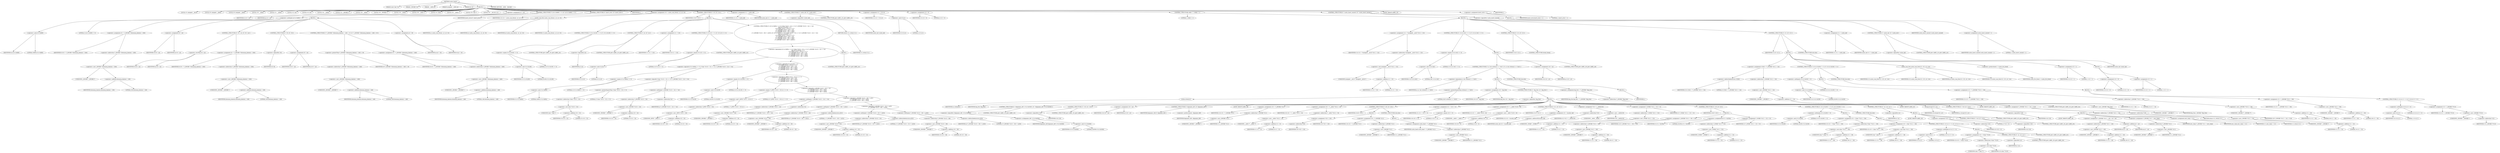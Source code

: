 digraph cache_insert {  
"1000118" [label = "(METHOD,cache_insert)" ]
"1000119" [label = "(PARAM,const char *a1)" ]
"1000120" [label = "(PARAM,_DWORD *a2)" ]
"1000121" [label = "(PARAM,__int64 a3)" ]
"1000122" [label = "(PARAM,unsigned __int64 a4)" ]
"1000123" [label = "(PARAM,int a5)" ]
"1000124" [label = "(BLOCK,,)" ]
"1000125" [label = "(LOCAL,v5: unsigned __int16)" ]
"1000126" [label = "(LOCAL,v8: unsigned __int64)" ]
"1000127" [label = "(LOCAL,v9: unsigned __int64)" ]
"1000128" [label = "(LOCAL,v10: __int64)" ]
"1000129" [label = "(LOCAL,v11: __int64)" ]
"1000130" [label = "(LOCAL,v12: int)" ]
"1000131" [label = "(LOCAL,v13: int)" ]
"1000132" [label = "(LOCAL,v14: __int64)" ]
"1000133" [label = "(LOCAL,v15: _QWORD *)" ]
"1000134" [label = "(LOCAL,v16: __int64)" ]
"1000135" [label = "(LOCAL,v18: _OWORD *)" ]
"1000136" [label = "(LOCAL,v19: __int64)" ]
"1000137" [label = "(LOCAL,v20: __int64 *)" ]
"1000138" [label = "(LOCAL,v21: bool)" ]
"1000139" [label = "(LOCAL,v22: __int64 *)" ]
"1000140" [label = "(LOCAL,v23: char *)" ]
"1000141" [label = "(LOCAL,v25: __int128 [ 4 ])" ]
"1000142" [label = "(<operator>.assignment,v5 = a5)" ]
"1000143" [label = "(IDENTIFIER,v5,v5 = a5)" ]
"1000144" [label = "(IDENTIFIER,a5,v5 = a5)" ]
"1000145" [label = "(CONTROL_STRUCTURE,if ( (a5 & 0x980) != 0 ),if ( (a5 & 0x980) != 0 ))" ]
"1000146" [label = "(<operator>.notEquals,(a5 & 0x980) != 0)" ]
"1000147" [label = "(<operator>.and,a5 & 0x980)" ]
"1000148" [label = "(IDENTIFIER,a5,a5 & 0x980)" ]
"1000149" [label = "(LITERAL,0x980,a5 & 0x980)" ]
"1000150" [label = "(LITERAL,0,(a5 & 0x980) != 0)" ]
"1000151" [label = "(BLOCK,,)" ]
"1000152" [label = "(<operator>.assignment,v8 = *(_QWORD *)(dnsmasq_daemon + 456))" ]
"1000153" [label = "(IDENTIFIER,v8,v8 = *(_QWORD *)(dnsmasq_daemon + 456))" ]
"1000154" [label = "(<operator>.indirection,*(_QWORD *)(dnsmasq_daemon + 456))" ]
"1000155" [label = "(<operator>.cast,(_QWORD *)(dnsmasq_daemon + 456))" ]
"1000156" [label = "(UNKNOWN,_QWORD *,_QWORD *)" ]
"1000157" [label = "(<operator>.addition,dnsmasq_daemon + 456)" ]
"1000158" [label = "(IDENTIFIER,dnsmasq_daemon,dnsmasq_daemon + 456)" ]
"1000159" [label = "(LITERAL,456,dnsmasq_daemon + 456)" ]
"1000160" [label = "(<operator>.assignment,v9 = a4)" ]
"1000161" [label = "(IDENTIFIER,v9,v9 = a4)" ]
"1000162" [label = "(IDENTIFIER,a4,v9 = a4)" ]
"1000163" [label = "(CONTROL_STRUCTURE,if ( v8 < a4 ),if ( v8 < a4 ))" ]
"1000164" [label = "(<operator>.lessThan,v8 < a4)" ]
"1000165" [label = "(IDENTIFIER,v8,v8 < a4)" ]
"1000166" [label = "(IDENTIFIER,a4,v8 < a4)" ]
"1000167" [label = "(<operator>.assignment,v9 = *(_QWORD *)(dnsmasq_daemon + 456))" ]
"1000168" [label = "(IDENTIFIER,v9,v9 = *(_QWORD *)(dnsmasq_daemon + 456))" ]
"1000169" [label = "(<operator>.indirection,*(_QWORD *)(dnsmasq_daemon + 456))" ]
"1000170" [label = "(<operator>.cast,(_QWORD *)(dnsmasq_daemon + 456))" ]
"1000171" [label = "(UNKNOWN,_QWORD *,_QWORD *)" ]
"1000172" [label = "(<operator>.addition,dnsmasq_daemon + 456)" ]
"1000173" [label = "(IDENTIFIER,dnsmasq_daemon,dnsmasq_daemon + 456)" ]
"1000174" [label = "(LITERAL,456,dnsmasq_daemon + 456)" ]
"1000175" [label = "(CONTROL_STRUCTURE,if ( !v8 ),if ( !v8 ))" ]
"1000176" [label = "(<operator>.logicalNot,!v8)" ]
"1000177" [label = "(IDENTIFIER,v8,!v8)" ]
"1000178" [label = "(<operator>.assignment,v9 = a4)" ]
"1000179" [label = "(IDENTIFIER,v9,v9 = a4)" ]
"1000180" [label = "(IDENTIFIER,a4,v9 = a4)" ]
"1000181" [label = "(CONTROL_STRUCTURE,if ( *(_QWORD *)(dnsmasq_daemon + 448) > v9 ),if ( *(_QWORD *)(dnsmasq_daemon + 448) > v9 ))" ]
"1000182" [label = "(<operator>.greaterThan,*(_QWORD *)(dnsmasq_daemon + 448) > v9)" ]
"1000183" [label = "(<operator>.indirection,*(_QWORD *)(dnsmasq_daemon + 448))" ]
"1000184" [label = "(<operator>.cast,(_QWORD *)(dnsmasq_daemon + 448))" ]
"1000185" [label = "(UNKNOWN,_QWORD *,_QWORD *)" ]
"1000186" [label = "(<operator>.addition,dnsmasq_daemon + 448)" ]
"1000187" [label = "(IDENTIFIER,dnsmasq_daemon,dnsmasq_daemon + 448)" ]
"1000188" [label = "(LITERAL,448,dnsmasq_daemon + 448)" ]
"1000189" [label = "(IDENTIFIER,v9,*(_QWORD *)(dnsmasq_daemon + 448) > v9)" ]
"1000190" [label = "(<operator>.assignment,v9 = *(_QWORD *)(dnsmasq_daemon + 448))" ]
"1000191" [label = "(IDENTIFIER,v9,v9 = *(_QWORD *)(dnsmasq_daemon + 448))" ]
"1000192" [label = "(<operator>.indirection,*(_QWORD *)(dnsmasq_daemon + 448))" ]
"1000193" [label = "(<operator>.cast,(_QWORD *)(dnsmasq_daemon + 448))" ]
"1000194" [label = "(UNKNOWN,_QWORD *,_QWORD *)" ]
"1000195" [label = "(<operator>.addition,dnsmasq_daemon + 448)" ]
"1000196" [label = "(IDENTIFIER,dnsmasq_daemon,dnsmasq_daemon + 448)" ]
"1000197" [label = "(LITERAL,448,dnsmasq_daemon + 448)" ]
"1000198" [label = "(<operator>.assignment,a4 = v9)" ]
"1000199" [label = "(IDENTIFIER,a4,a4 = v9)" ]
"1000200" [label = "(IDENTIFIER,v9,a4 = v9)" ]
"1000201" [label = "(CONTROL_STRUCTURE,if ( insert_error ),if ( insert_error ))" ]
"1000202" [label = "(IDENTIFIER,insert_error,if ( insert_error ))" ]
"1000203" [label = "(IDENTIFIER,L,)" ]
"1000204" [label = "(<operator>.assignment,v10 = cache_scan_free(a1, a2, a3, v5))" ]
"1000205" [label = "(IDENTIFIER,v10,v10 = cache_scan_free(a1, a2, a3, v5))" ]
"1000206" [label = "(cache_scan_free,cache_scan_free(a1, a2, a3, v5))" ]
"1000207" [label = "(IDENTIFIER,a1,cache_scan_free(a1, a2, a3, v5))" ]
"1000208" [label = "(IDENTIFIER,a2,cache_scan_free(a1, a2, a3, v5))" ]
"1000209" [label = "(IDENTIFIER,a3,cache_scan_free(a1, a2, a3, v5))" ]
"1000210" [label = "(IDENTIFIER,v5,cache_scan_free(a1, a2, a3, v5))" ]
"1000211" [label = "(CONTROL_STRUCTURE,if ( v10 ),if ( v10 ))" ]
"1000212" [label = "(IDENTIFIER,v10,if ( v10 ))" ]
"1000213" [label = "(BLOCK,,)" ]
"1000214" [label = "(CONTROL_STRUCTURE,if ( (v5 & 0x180) == 0 ),if ( (v5 & 0x180) == 0 ))" ]
"1000215" [label = "(<operator>.equals,(v5 & 0x180) == 0)" ]
"1000216" [label = "(<operator>.and,v5 & 0x180)" ]
"1000217" [label = "(IDENTIFIER,v5,v5 & 0x180)" ]
"1000218" [label = "(LITERAL,0x180,v5 & 0x180)" ]
"1000219" [label = "(LITERAL,0,(v5 & 0x180) == 0)" ]
"1000220" [label = "(CONTROL_STRUCTURE,goto LABEL_43;,goto LABEL_43;)" ]
"1000221" [label = "(CONTROL_STRUCTURE,if ( !a2 ),if ( !a2 ))" ]
"1000222" [label = "(<operator>.logicalNot,!a2)" ]
"1000223" [label = "(IDENTIFIER,a2,!a2)" ]
"1000224" [label = "(CONTROL_STRUCTURE,goto LABEL_43;,goto LABEL_43;)" ]
"1000225" [label = "(<operator>.assignment,v11 = v10)" ]
"1000226" [label = "(IDENTIFIER,v11,v11 = v10)" ]
"1000227" [label = "(IDENTIFIER,v10,v11 = v10)" ]
"1000228" [label = "(CONTROL_STRUCTURE,if ( (v5 & 8) == 0 ),if ( (v5 & 8) == 0 ))" ]
"1000229" [label = "(<operator>.equals,(v5 & 8) == 0)" ]
"1000230" [label = "(<operator>.and,v5 & 8)" ]
"1000231" [label = "(IDENTIFIER,v5,v5 & 8)" ]
"1000232" [label = "(LITERAL,8,v5 & 8)" ]
"1000233" [label = "(LITERAL,0,(v5 & 8) == 0)" ]
"1000234" [label = "(CONTROL_STRUCTURE,goto LABEL_43;,goto LABEL_43;)" ]
"1000235" [label = "(CONTROL_STRUCTURE,if ( ((v5 & 0x80u) == 0 || *(char *)(v10 + 52) >= 0 || *(_DWORD *)(v10 + 24) != *a2)\n      && ((v5 & 0x100) == 0\n       || (*(_BYTE *)(v10 + 53) & 1) == 0\n       || *(_DWORD *)(v10 + 24) != *a2\n       || *(_DWORD *)(v10 + 28) != a2[1]\n       || *(_DWORD *)(v10 + 32) != a2[2]\n       || *(_DWORD *)(v10 + 36) != a2[3]) ),if ( ((v5 & 0x80u) == 0 || *(char *)(v10 + 52) >= 0 || *(_DWORD *)(v10 + 24) != *a2)\n      && ((v5 & 0x100) == 0\n       || (*(_BYTE *)(v10 + 53) & 1) == 0\n       || *(_DWORD *)(v10 + 24) != *a2\n       || *(_DWORD *)(v10 + 28) != a2[1]\n       || *(_DWORD *)(v10 + 32) != a2[2]\n       || *(_DWORD *)(v10 + 36) != a2[3]) ))" ]
"1000236" [label = "(<operator>.logicalAnd,((v5 & 0x80u) == 0 || *(char *)(v10 + 52) >= 0 || *(_DWORD *)(v10 + 24) != *a2)\n      && ((v5 & 0x100) == 0\n       || (*(_BYTE *)(v10 + 53) & 1) == 0\n       || *(_DWORD *)(v10 + 24) != *a2\n       || *(_DWORD *)(v10 + 28) != a2[1]\n       || *(_DWORD *)(v10 + 32) != a2[2]\n       || *(_DWORD *)(v10 + 36) != a2[3]))" ]
"1000237" [label = "(<operator>.logicalOr,(v5 & 0x80u) == 0 || *(char *)(v10 + 52) >= 0 || *(_DWORD *)(v10 + 24) != *a2)" ]
"1000238" [label = "(<operator>.equals,(v5 & 0x80u) == 0)" ]
"1000239" [label = "(<operator>.and,v5 & 0x80u)" ]
"1000240" [label = "(IDENTIFIER,v5,v5 & 0x80u)" ]
"1000241" [label = "(LITERAL,0x80u,v5 & 0x80u)" ]
"1000242" [label = "(LITERAL,0,(v5 & 0x80u) == 0)" ]
"1000243" [label = "(<operator>.logicalOr,*(char *)(v10 + 52) >= 0 || *(_DWORD *)(v10 + 24) != *a2)" ]
"1000244" [label = "(<operator>.greaterEqualsThan,*(char *)(v10 + 52) >= 0)" ]
"1000245" [label = "(<operator>.indirection,*(char *)(v10 + 52))" ]
"1000246" [label = "(<operator>.cast,(char *)(v10 + 52))" ]
"1000247" [label = "(UNKNOWN,char *,char *)" ]
"1000248" [label = "(<operator>.addition,v10 + 52)" ]
"1000249" [label = "(IDENTIFIER,v10,v10 + 52)" ]
"1000250" [label = "(LITERAL,52,v10 + 52)" ]
"1000251" [label = "(LITERAL,0,*(char *)(v10 + 52) >= 0)" ]
"1000252" [label = "(<operator>.notEquals,*(_DWORD *)(v10 + 24) != *a2)" ]
"1000253" [label = "(<operator>.indirection,*(_DWORD *)(v10 + 24))" ]
"1000254" [label = "(<operator>.cast,(_DWORD *)(v10 + 24))" ]
"1000255" [label = "(UNKNOWN,_DWORD *,_DWORD *)" ]
"1000256" [label = "(<operator>.addition,v10 + 24)" ]
"1000257" [label = "(IDENTIFIER,v10,v10 + 24)" ]
"1000258" [label = "(LITERAL,24,v10 + 24)" ]
"1000259" [label = "(<operator>.indirection,*a2)" ]
"1000260" [label = "(IDENTIFIER,a2,*(_DWORD *)(v10 + 24) != *a2)" ]
"1000261" [label = "(<operator>.logicalOr,(v5 & 0x100) == 0\n       || (*(_BYTE *)(v10 + 53) & 1) == 0\n       || *(_DWORD *)(v10 + 24) != *a2\n       || *(_DWORD *)(v10 + 28) != a2[1]\n       || *(_DWORD *)(v10 + 32) != a2[2]\n       || *(_DWORD *)(v10 + 36) != a2[3])" ]
"1000262" [label = "(<operator>.equals,(v5 & 0x100) == 0)" ]
"1000263" [label = "(<operator>.and,v5 & 0x100)" ]
"1000264" [label = "(IDENTIFIER,v5,v5 & 0x100)" ]
"1000265" [label = "(LITERAL,0x100,v5 & 0x100)" ]
"1000266" [label = "(LITERAL,0,(v5 & 0x100) == 0)" ]
"1000267" [label = "(<operator>.logicalOr,(*(_BYTE *)(v10 + 53) & 1) == 0\n       || *(_DWORD *)(v10 + 24) != *a2\n       || *(_DWORD *)(v10 + 28) != a2[1]\n       || *(_DWORD *)(v10 + 32) != a2[2]\n       || *(_DWORD *)(v10 + 36) != a2[3])" ]
"1000268" [label = "(<operator>.equals,(*(_BYTE *)(v10 + 53) & 1) == 0)" ]
"1000269" [label = "(<operator>.and,*(_BYTE *)(v10 + 53) & 1)" ]
"1000270" [label = "(<operator>.indirection,*(_BYTE *)(v10 + 53))" ]
"1000271" [label = "(<operator>.cast,(_BYTE *)(v10 + 53))" ]
"1000272" [label = "(UNKNOWN,_BYTE *,_BYTE *)" ]
"1000273" [label = "(<operator>.addition,v10 + 53)" ]
"1000274" [label = "(IDENTIFIER,v10,v10 + 53)" ]
"1000275" [label = "(LITERAL,53,v10 + 53)" ]
"1000276" [label = "(LITERAL,1,*(_BYTE *)(v10 + 53) & 1)" ]
"1000277" [label = "(LITERAL,0,(*(_BYTE *)(v10 + 53) & 1) == 0)" ]
"1000278" [label = "(<operator>.logicalOr,*(_DWORD *)(v10 + 24) != *a2\n       || *(_DWORD *)(v10 + 28) != a2[1]\n       || *(_DWORD *)(v10 + 32) != a2[2]\n       || *(_DWORD *)(v10 + 36) != a2[3])" ]
"1000279" [label = "(<operator>.notEquals,*(_DWORD *)(v10 + 24) != *a2)" ]
"1000280" [label = "(<operator>.indirection,*(_DWORD *)(v10 + 24))" ]
"1000281" [label = "(<operator>.cast,(_DWORD *)(v10 + 24))" ]
"1000282" [label = "(UNKNOWN,_DWORD *,_DWORD *)" ]
"1000283" [label = "(<operator>.addition,v10 + 24)" ]
"1000284" [label = "(IDENTIFIER,v10,v10 + 24)" ]
"1000285" [label = "(LITERAL,24,v10 + 24)" ]
"1000286" [label = "(<operator>.indirection,*a2)" ]
"1000287" [label = "(IDENTIFIER,a2,*(_DWORD *)(v10 + 24) != *a2)" ]
"1000288" [label = "(<operator>.logicalOr,*(_DWORD *)(v10 + 28) != a2[1]\n       || *(_DWORD *)(v10 + 32) != a2[2]\n       || *(_DWORD *)(v10 + 36) != a2[3])" ]
"1000289" [label = "(<operator>.notEquals,*(_DWORD *)(v10 + 28) != a2[1])" ]
"1000290" [label = "(<operator>.indirection,*(_DWORD *)(v10 + 28))" ]
"1000291" [label = "(<operator>.cast,(_DWORD *)(v10 + 28))" ]
"1000292" [label = "(UNKNOWN,_DWORD *,_DWORD *)" ]
"1000293" [label = "(<operator>.addition,v10 + 28)" ]
"1000294" [label = "(IDENTIFIER,v10,v10 + 28)" ]
"1000295" [label = "(LITERAL,28,v10 + 28)" ]
"1000296" [label = "(<operator>.indirectIndexAccess,a2[1])" ]
"1000297" [label = "(IDENTIFIER,a2,*(_DWORD *)(v10 + 28) != a2[1])" ]
"1000298" [label = "(LITERAL,1,*(_DWORD *)(v10 + 28) != a2[1])" ]
"1000299" [label = "(<operator>.logicalOr,*(_DWORD *)(v10 + 32) != a2[2]\n       || *(_DWORD *)(v10 + 36) != a2[3])" ]
"1000300" [label = "(<operator>.notEquals,*(_DWORD *)(v10 + 32) != a2[2])" ]
"1000301" [label = "(<operator>.indirection,*(_DWORD *)(v10 + 32))" ]
"1000302" [label = "(<operator>.cast,(_DWORD *)(v10 + 32))" ]
"1000303" [label = "(UNKNOWN,_DWORD *,_DWORD *)" ]
"1000304" [label = "(<operator>.addition,v10 + 32)" ]
"1000305" [label = "(IDENTIFIER,v10,v10 + 32)" ]
"1000306" [label = "(LITERAL,32,v10 + 32)" ]
"1000307" [label = "(<operator>.indirectIndexAccess,a2[2])" ]
"1000308" [label = "(IDENTIFIER,a2,*(_DWORD *)(v10 + 32) != a2[2])" ]
"1000309" [label = "(LITERAL,2,*(_DWORD *)(v10 + 32) != a2[2])" ]
"1000310" [label = "(<operator>.notEquals,*(_DWORD *)(v10 + 36) != a2[3])" ]
"1000311" [label = "(<operator>.indirection,*(_DWORD *)(v10 + 36))" ]
"1000312" [label = "(<operator>.cast,(_DWORD *)(v10 + 36))" ]
"1000313" [label = "(UNKNOWN,_DWORD *,_DWORD *)" ]
"1000314" [label = "(<operator>.addition,v10 + 36)" ]
"1000315" [label = "(IDENTIFIER,v10,v10 + 36)" ]
"1000316" [label = "(LITERAL,36,v10 + 36)" ]
"1000317" [label = "(<operator>.indirectIndexAccess,a2[3])" ]
"1000318" [label = "(IDENTIFIER,a2,*(_DWORD *)(v10 + 36) != a2[3])" ]
"1000319" [label = "(LITERAL,3,*(_DWORD *)(v10 + 36) != a2[3])" ]
"1000320" [label = "(BLOCK,,)" ]
"1000321" [label = "(CONTROL_STRUCTURE,goto LABEL_43;,goto LABEL_43;)" ]
"1000322" [label = "(RETURN,return v11;,return v11;)" ]
"1000323" [label = "(IDENTIFIER,v11,return v11;)" ]
"1000324" [label = "(<operator>.assignment,v11 = cache_tail)" ]
"1000325" [label = "(IDENTIFIER,v11,v11 = cache_tail)" ]
"1000326" [label = "(IDENTIFIER,cache_tail,v11 = cache_tail)" ]
"1000327" [label = "(CONTROL_STRUCTURE,if ( !cache_tail ),if ( !cache_tail ))" ]
"1000328" [label = "(<operator>.logicalNot,!cache_tail)" ]
"1000329" [label = "(IDENTIFIER,cache_tail,!cache_tail)" ]
"1000330" [label = "(CONTROL_STRUCTURE,goto LABEL_43;,goto LABEL_43;)" ]
"1000331" [label = "(<operator>.assignment,v12 = v5 & 4)" ]
"1000332" [label = "(IDENTIFIER,v12,v12 = v5 & 4)" ]
"1000333" [label = "(<operator>.and,v5 & 4)" ]
"1000334" [label = "(IDENTIFIER,v5,v5 & 4)" ]
"1000335" [label = "(LITERAL,4,v5 & 4)" ]
"1000336" [label = "(<operator>.assignment,v13 = 0)" ]
"1000337" [label = "(IDENTIFIER,v13,v13 = 0)" ]
"1000338" [label = "(LITERAL,0,v13 = 0)" ]
"1000339" [label = "(CONTROL_STRUCTURE,while ( 1 ),while ( 1 ))" ]
"1000340" [label = "(LITERAL,1,while ( 1 ))" ]
"1000341" [label = "(BLOCK,,)" ]
"1000342" [label = "(<operator>.assignment,v14 = *(unsigned __int16 *)(v11 + 52))" ]
"1000343" [label = "(IDENTIFIER,v14,v14 = *(unsigned __int16 *)(v11 + 52))" ]
"1000344" [label = "(<operator>.indirection,*(unsigned __int16 *)(v11 + 52))" ]
"1000345" [label = "(<operator>.cast,(unsigned __int16 *)(v11 + 52))" ]
"1000346" [label = "(UNKNOWN,unsigned __int16 *,unsigned __int16 *)" ]
"1000347" [label = "(<operator>.addition,v11 + 52)" ]
"1000348" [label = "(IDENTIFIER,v11,v11 + 52)" ]
"1000349" [label = "(LITERAL,52,v11 + 52)" ]
"1000350" [label = "(CONTROL_STRUCTURE,if ( (v14 & 0xC) == 0 ),if ( (v14 & 0xC) == 0 ))" ]
"1000351" [label = "(<operator>.equals,(v14 & 0xC) == 0)" ]
"1000352" [label = "(<operator>.and,v14 & 0xC)" ]
"1000353" [label = "(IDENTIFIER,v14,v14 & 0xC)" ]
"1000354" [label = "(LITERAL,0xC,v14 & 0xC)" ]
"1000355" [label = "(LITERAL,0,(v14 & 0xC) == 0)" ]
"1000356" [label = "(BLOCK,,)" ]
"1000357" [label = "(CONTROL_STRUCTURE,if ( a1 && strlen(a1) >= 0x32 ),if ( a1 && strlen(a1) >= 0x32 ))" ]
"1000358" [label = "(<operator>.logicalAnd,a1 && strlen(a1) >= 0x32)" ]
"1000359" [label = "(IDENTIFIER,a1,a1 && strlen(a1) >= 0x32)" ]
"1000360" [label = "(<operator>.greaterEqualsThan,strlen(a1) >= 0x32)" ]
"1000361" [label = "(strlen,strlen(a1))" ]
"1000362" [label = "(IDENTIFIER,a1,strlen(a1))" ]
"1000363" [label = "(LITERAL,0x32,strlen(a1) >= 0x32)" ]
"1000364" [label = "(BLOCK,,)" ]
"1000365" [label = "(<operator>.assignment,v16 = big_free)" ]
"1000366" [label = "(IDENTIFIER,v16,v16 = big_free)" ]
"1000367" [label = "(IDENTIFIER,big_free,v16 = big_free)" ]
"1000368" [label = "(CONTROL_STRUCTURE,if ( !big_free ),if ( !big_free ))" ]
"1000369" [label = "(<operator>.logicalNot,!big_free)" ]
"1000370" [label = "(IDENTIFIER,big_free,!big_free)" ]
"1000371" [label = "(BLOCK,,)" ]
"1000372" [label = "(CONTROL_STRUCTURE,if ( !(bignames_left | v5 & 0x5000) ),if ( !(bignames_left | v5 & 0x5000) ))" ]
"1000373" [label = "(<operator>.logicalNot,!(bignames_left | v5 & 0x5000))" ]
"1000374" [label = "(<operator>.or,bignames_left | v5 & 0x5000)" ]
"1000375" [label = "(IDENTIFIER,bignames_left,bignames_left | v5 & 0x5000)" ]
"1000376" [label = "(<operator>.and,v5 & 0x5000)" ]
"1000377" [label = "(IDENTIFIER,v5,v5 & 0x5000)" ]
"1000378" [label = "(LITERAL,0x5000,v5 & 0x5000)" ]
"1000379" [label = "(CONTROL_STRUCTURE,goto LABEL_43;,goto LABEL_43;)" ]
"1000380" [label = "(CONTROL_STRUCTURE,if ( !v16 ),if ( !v16 ))" ]
"1000381" [label = "(<operator>.logicalNot,!v16)" ]
"1000382" [label = "(IDENTIFIER,v16,!v16)" ]
"1000383" [label = "(CONTROL_STRUCTURE,goto LABEL_43;,goto LABEL_43;)" ]
"1000384" [label = "(<operator>.assignment,v18 = a2)" ]
"1000385" [label = "(IDENTIFIER,v18,v18 = a2)" ]
"1000386" [label = "(IDENTIFIER,a2,v18 = a2)" ]
"1000387" [label = "(CONTROL_STRUCTURE,if ( bignames_left ),if ( bignames_left ))" ]
"1000388" [label = "(IDENTIFIER,bignames_left,if ( bignames_left ))" ]
"1000389" [label = "(<operator>.preDecrement,--bignames_left)" ]
"1000390" [label = "(IDENTIFIER,bignames_left,--bignames_left)" ]
"1000391" [label = "(JUMP_TARGET,LABEL_48)" ]
"1000392" [label = "(<operator>.assignment,v19 = *(_QWORD *)v11)" ]
"1000393" [label = "(IDENTIFIER,v19,v19 = *(_QWORD *)v11)" ]
"1000394" [label = "(<operator>.indirection,*(_QWORD *)v11)" ]
"1000395" [label = "(<operator>.cast,(_QWORD *)v11)" ]
"1000396" [label = "(UNKNOWN,_QWORD *,_QWORD *)" ]
"1000397" [label = "(IDENTIFIER,v11,(_QWORD *)v11)" ]
"1000398" [label = "(<operator>.assignment,v20 = *(__int64 **)(v11 + 8))" ]
"1000399" [label = "(IDENTIFIER,v20,v20 = *(__int64 **)(v11 + 8))" ]
"1000400" [label = "(<operator>.indirection,*(__int64 **)(v11 + 8))" ]
"1000401" [label = "(<operator>.cast,(__int64 **)(v11 + 8))" ]
"1000402" [label = "(UNKNOWN,__int64 **,__int64 **)" ]
"1000403" [label = "(<operator>.addition,v11 + 8)" ]
"1000404" [label = "(IDENTIFIER,v11,v11 + 8)" ]
"1000405" [label = "(LITERAL,8,v11 + 8)" ]
"1000406" [label = "(CONTROL_STRUCTURE,if ( v20 ),if ( v20 ))" ]
"1000407" [label = "(IDENTIFIER,v20,if ( v20 ))" ]
"1000408" [label = "(BLOCK,,)" ]
"1000409" [label = "(<operator>.assignment,*v20 = v19)" ]
"1000410" [label = "(<operator>.indirection,*v20)" ]
"1000411" [label = "(IDENTIFIER,v20,*v20 = v19)" ]
"1000412" [label = "(IDENTIFIER,v19,*v20 = v19)" ]
"1000413" [label = "(<operator>.assignment,v19 = *(_QWORD *)v11)" ]
"1000414" [label = "(IDENTIFIER,v19,v19 = *(_QWORD *)v11)" ]
"1000415" [label = "(<operator>.indirection,*(_QWORD *)v11)" ]
"1000416" [label = "(<operator>.cast,(_QWORD *)v11)" ]
"1000417" [label = "(UNKNOWN,_QWORD *,_QWORD *)" ]
"1000418" [label = "(IDENTIFIER,v11,(_QWORD *)v11)" ]
"1000419" [label = "(CONTROL_STRUCTURE,else,else)" ]
"1000420" [label = "(BLOCK,,)" ]
"1000421" [label = "(<operator>.assignment,cache_head = *(_QWORD *)v11)" ]
"1000422" [label = "(IDENTIFIER,cache_head,cache_head = *(_QWORD *)v11)" ]
"1000423" [label = "(<operator>.indirection,*(_QWORD *)v11)" ]
"1000424" [label = "(<operator>.cast,(_QWORD *)v11)" ]
"1000425" [label = "(UNKNOWN,_QWORD *,_QWORD *)" ]
"1000426" [label = "(IDENTIFIER,v11,(_QWORD *)v11)" ]
"1000427" [label = "(<operator>.assignment,v21 = v19 == 0)" ]
"1000428" [label = "(IDENTIFIER,v21,v21 = v19 == 0)" ]
"1000429" [label = "(<operator>.equals,v19 == 0)" ]
"1000430" [label = "(IDENTIFIER,v19,v19 == 0)" ]
"1000431" [label = "(LITERAL,0,v19 == 0)" ]
"1000432" [label = "(<operator>.assignment,v22 = (__int64 *)(v19 + 8))" ]
"1000433" [label = "(IDENTIFIER,v22,v22 = (__int64 *)(v19 + 8))" ]
"1000434" [label = "(<operator>.cast,(__int64 *)(v19 + 8))" ]
"1000435" [label = "(UNKNOWN,__int64 *,__int64 *)" ]
"1000436" [label = "(<operator>.addition,v19 + 8)" ]
"1000437" [label = "(IDENTIFIER,v19,v19 + 8)" ]
"1000438" [label = "(LITERAL,8,v19 + 8)" ]
"1000439" [label = "(CONTROL_STRUCTURE,if ( v21 ),if ( v21 ))" ]
"1000440" [label = "(IDENTIFIER,v21,if ( v21 ))" ]
"1000441" [label = "(<operator>.assignment,v22 = &cache_tail)" ]
"1000442" [label = "(IDENTIFIER,v22,v22 = &cache_tail)" ]
"1000443" [label = "(<operator>.addressOf,&cache_tail)" ]
"1000444" [label = "(IDENTIFIER,cache_tail,v22 = &cache_tail)" ]
"1000445" [label = "(<operator>.assignment,*v22 = (__int64)v20)" ]
"1000446" [label = "(<operator>.indirection,*v22)" ]
"1000447" [label = "(IDENTIFIER,v22,*v22 = (__int64)v20)" ]
"1000448" [label = "(<operator>.cast,(__int64)v20)" ]
"1000449" [label = "(UNKNOWN,__int64,__int64)" ]
"1000450" [label = "(IDENTIFIER,v20,(__int64)v20)" ]
"1000451" [label = "(<operator>.assignment,*(_WORD *)(v11 + 52) = v5)" ]
"1000452" [label = "(<operator>.indirection,*(_WORD *)(v11 + 52))" ]
"1000453" [label = "(<operator>.cast,(_WORD *)(v11 + 52))" ]
"1000454" [label = "(UNKNOWN,_WORD *,_WORD *)" ]
"1000455" [label = "(<operator>.addition,v11 + 52)" ]
"1000456" [label = "(IDENTIFIER,v11,v11 + 52)" ]
"1000457" [label = "(LITERAL,52,v11 + 52)" ]
"1000458" [label = "(IDENTIFIER,v5,*(_WORD *)(v11 + 52) = v5)" ]
"1000459" [label = "(CONTROL_STRUCTURE,if ( v16 ),if ( v16 ))" ]
"1000460" [label = "(IDENTIFIER,v16,if ( v16 ))" ]
"1000461" [label = "(BLOCK,,)" ]
"1000462" [label = "(<operator>.assignment,*(_QWORD *)(v11 + 56) = v16)" ]
"1000463" [label = "(<operator>.indirection,*(_QWORD *)(v11 + 56))" ]
"1000464" [label = "(<operator>.cast,(_QWORD *)(v11 + 56))" ]
"1000465" [label = "(UNKNOWN,_QWORD *,_QWORD *)" ]
"1000466" [label = "(<operator>.addition,v11 + 56)" ]
"1000467" [label = "(IDENTIFIER,v11,v11 + 56)" ]
"1000468" [label = "(LITERAL,56,v11 + 56)" ]
"1000469" [label = "(IDENTIFIER,v16,*(_QWORD *)(v11 + 56) = v16)" ]
"1000470" [label = "(<operators>.assignmentOr,v5 |= 0x200u)" ]
"1000471" [label = "(IDENTIFIER,v5,v5 |= 0x200u)" ]
"1000472" [label = "(LITERAL,0x200u,v5 |= 0x200u)" ]
"1000473" [label = "(<operator>.assignment,*(_WORD *)(v11 + 52) = v5)" ]
"1000474" [label = "(<operator>.indirection,*(_WORD *)(v11 + 52))" ]
"1000475" [label = "(<operator>.cast,(_WORD *)(v11 + 52))" ]
"1000476" [label = "(UNKNOWN,_WORD *,_WORD *)" ]
"1000477" [label = "(<operator>.addition,v11 + 52)" ]
"1000478" [label = "(IDENTIFIER,v11,v11 + 52)" ]
"1000479" [label = "(LITERAL,52,v11 + 52)" ]
"1000480" [label = "(IDENTIFIER,v5,*(_WORD *)(v11 + 52) = v5)" ]
"1000481" [label = "(CONTROL_STRUCTURE,if ( (v5 & 0x200) != 0 ),if ( (v5 & 0x200) != 0 ))" ]
"1000482" [label = "(<operator>.notEquals,(v5 & 0x200) != 0)" ]
"1000483" [label = "(<operator>.and,v5 & 0x200)" ]
"1000484" [label = "(IDENTIFIER,v5,v5 & 0x200)" ]
"1000485" [label = "(LITERAL,0x200,v5 & 0x200)" ]
"1000486" [label = "(LITERAL,0,(v5 & 0x200) != 0)" ]
"1000487" [label = "(BLOCK,,)" ]
"1000488" [label = "(<operator>.assignment,v23 = *(char **)(v11 + 56))" ]
"1000489" [label = "(IDENTIFIER,v23,v23 = *(char **)(v11 + 56))" ]
"1000490" [label = "(<operator>.indirection,*(char **)(v11 + 56))" ]
"1000491" [label = "(<operator>.cast,(char **)(v11 + 56))" ]
"1000492" [label = "(UNKNOWN,char **,char **)" ]
"1000493" [label = "(<operator>.addition,v11 + 56)" ]
"1000494" [label = "(IDENTIFIER,v11,v11 + 56)" ]
"1000495" [label = "(LITERAL,56,v11 + 56)" ]
"1000496" [label = "(CONTROL_STRUCTURE,else,else)" ]
"1000497" [label = "(BLOCK,,)" ]
"1000498" [label = "(<operator>.assignment,v23 = (char *)(v11 + 56))" ]
"1000499" [label = "(IDENTIFIER,v23,v23 = (char *)(v11 + 56))" ]
"1000500" [label = "(<operator>.cast,(char *)(v11 + 56))" ]
"1000501" [label = "(UNKNOWN,char *,char *)" ]
"1000502" [label = "(<operator>.addition,v11 + 56)" ]
"1000503" [label = "(IDENTIFIER,v11,v11 + 56)" ]
"1000504" [label = "(LITERAL,56,v11 + 56)" ]
"1000505" [label = "(CONTROL_STRUCTURE,if ( (v5 & 2) != 0 ),if ( (v5 & 2) != 0 ))" ]
"1000506" [label = "(<operator>.notEquals,(v5 & 2) != 0)" ]
"1000507" [label = "(<operator>.and,v5 & 2)" ]
"1000508" [label = "(IDENTIFIER,v5,v5 & 2)" ]
"1000509" [label = "(LITERAL,2,v5 & 2)" ]
"1000510" [label = "(LITERAL,0,(v5 & 2) != 0)" ]
"1000511" [label = "(BLOCK,,)" ]
"1000512" [label = "(<operator>.assignment,v23 = *(char **)v23)" ]
"1000513" [label = "(IDENTIFIER,v23,v23 = *(char **)v23)" ]
"1000514" [label = "(<operator>.indirection,*(char **)v23)" ]
"1000515" [label = "(<operator>.cast,(char **)v23)" ]
"1000516" [label = "(UNKNOWN,char **,char **)" ]
"1000517" [label = "(IDENTIFIER,v23,(char **)v23)" ]
"1000518" [label = "(CONTROL_STRUCTURE,if ( !a1 ),if ( !a1 ))" ]
"1000519" [label = "(<operator>.logicalNot,!a1)" ]
"1000520" [label = "(IDENTIFIER,a1,!a1)" ]
"1000521" [label = "(CONTROL_STRUCTURE,goto LABEL_58;,goto LABEL_58;)" ]
"1000522" [label = "(CONTROL_STRUCTURE,goto LABEL_62;,goto LABEL_62;)" ]
"1000523" [label = "(CONTROL_STRUCTURE,if ( !a1 ),if ( !a1 ))" ]
"1000524" [label = "(<operator>.logicalNot,!a1)" ]
"1000525" [label = "(IDENTIFIER,a1,!a1)" ]
"1000526" [label = "(BLOCK,,)" ]
"1000527" [label = "(JUMP_TARGET,LABEL_58)" ]
"1000528" [label = "(<operator>.assignment,*v23 = 0)" ]
"1000529" [label = "(<operator>.indirection,*v23)" ]
"1000530" [label = "(IDENTIFIER,v23,*v23 = 0)" ]
"1000531" [label = "(LITERAL,0,*v23 = 0)" ]
"1000532" [label = "(CONTROL_STRUCTURE,if ( !v18 ),if ( !v18 ))" ]
"1000533" [label = "(<operator>.logicalNot,!v18)" ]
"1000534" [label = "(IDENTIFIER,v18,!v18)" ]
"1000535" [label = "(CONTROL_STRUCTURE,goto LABEL_64;,goto LABEL_64;)" ]
"1000536" [label = "(CONTROL_STRUCTURE,goto LABEL_63;,goto LABEL_63;)" ]
"1000537" [label = "(JUMP_TARGET,LABEL_62)" ]
"1000538" [label = "(strcpy,strcpy(v23, a1))" ]
"1000539" [label = "(IDENTIFIER,v23,strcpy(v23, a1))" ]
"1000540" [label = "(IDENTIFIER,a1,strcpy(v23, a1))" ]
"1000541" [label = "(CONTROL_STRUCTURE,if ( !v18 ),if ( !v18 ))" ]
"1000542" [label = "(<operator>.logicalNot,!v18)" ]
"1000543" [label = "(IDENTIFIER,v18,!v18)" ]
"1000544" [label = "(BLOCK,,)" ]
"1000545" [label = "(JUMP_TARGET,LABEL_64)" ]
"1000546" [label = "(<operator>.assignment,*(_QWORD *)(v11 + 40) = a3 + a4)" ]
"1000547" [label = "(<operator>.indirection,*(_QWORD *)(v11 + 40))" ]
"1000548" [label = "(<operator>.cast,(_QWORD *)(v11 + 40))" ]
"1000549" [label = "(UNKNOWN,_QWORD *,_QWORD *)" ]
"1000550" [label = "(<operator>.addition,v11 + 40)" ]
"1000551" [label = "(IDENTIFIER,v11,v11 + 40)" ]
"1000552" [label = "(LITERAL,40,v11 + 40)" ]
"1000553" [label = "(<operator>.addition,a3 + a4)" ]
"1000554" [label = "(IDENTIFIER,a3,a3 + a4)" ]
"1000555" [label = "(IDENTIFIER,a4,a3 + a4)" ]
"1000556" [label = "(<operator>.assignment,*(_QWORD *)v11 = new_chain)" ]
"1000557" [label = "(<operator>.indirection,*(_QWORD *)v11)" ]
"1000558" [label = "(<operator>.cast,(_QWORD *)v11)" ]
"1000559" [label = "(UNKNOWN,_QWORD *,_QWORD *)" ]
"1000560" [label = "(IDENTIFIER,v11,(_QWORD *)v11)" ]
"1000561" [label = "(IDENTIFIER,new_chain,*(_QWORD *)v11 = new_chain)" ]
"1000562" [label = "(<operator>.assignment,new_chain = v11)" ]
"1000563" [label = "(IDENTIFIER,new_chain,new_chain = v11)" ]
"1000564" [label = "(IDENTIFIER,v11,new_chain = v11)" ]
"1000565" [label = "(RETURN,return v11;,return v11;)" ]
"1000566" [label = "(IDENTIFIER,v11,return v11;)" ]
"1000567" [label = "(JUMP_TARGET,LABEL_63)" ]
"1000568" [label = "(<operator>.assignment,*(_OWORD *)(v11 + 24) = *v18)" ]
"1000569" [label = "(<operator>.indirection,*(_OWORD *)(v11 + 24))" ]
"1000570" [label = "(<operator>.cast,(_OWORD *)(v11 + 24))" ]
"1000571" [label = "(UNKNOWN,_OWORD *,_OWORD *)" ]
"1000572" [label = "(<operator>.addition,v11 + 24)" ]
"1000573" [label = "(IDENTIFIER,v11,v11 + 24)" ]
"1000574" [label = "(LITERAL,24,v11 + 24)" ]
"1000575" [label = "(<operator>.indirection,*v18)" ]
"1000576" [label = "(IDENTIFIER,v18,*(_OWORD *)(v11 + 24) = *v18)" ]
"1000577" [label = "(CONTROL_STRUCTURE,goto LABEL_64;,goto LABEL_64;)" ]
"1000578" [label = "(<operator>.assignment,big_free = *(_QWORD *)big_free)" ]
"1000579" [label = "(IDENTIFIER,big_free,big_free = *(_QWORD *)big_free)" ]
"1000580" [label = "(<operator>.indirection,*(_QWORD *)big_free)" ]
"1000581" [label = "(<operator>.cast,(_QWORD *)big_free)" ]
"1000582" [label = "(UNKNOWN,_QWORD *,_QWORD *)" ]
"1000583" [label = "(IDENTIFIER,big_free,(_QWORD *)big_free)" ]
"1000584" [label = "(CONTROL_STRUCTURE,else,else)" ]
"1000585" [label = "(BLOCK,,)" ]
"1000586" [label = "(IDENTIFIER,L,)" ]
"1000587" [label = "(<operator>.assignment,v18 = a2)" ]
"1000588" [label = "(IDENTIFIER,v18,v18 = a2)" ]
"1000589" [label = "(IDENTIFIER,a2,v18 = a2)" ]
"1000590" [label = "(CONTROL_STRUCTURE,goto LABEL_48;,goto LABEL_48;)" ]
"1000591" [label = "(CONTROL_STRUCTURE,if ( v13 ),if ( v13 ))" ]
"1000592" [label = "(IDENTIFIER,v13,if ( v13 ))" ]
"1000593" [label = "(CONTROL_STRUCTURE,break;,break;)" ]
"1000594" [label = "(CONTROL_STRUCTURE,if ( v12 ),if ( v12 ))" ]
"1000595" [label = "(IDENTIFIER,v12,if ( v12 ))" ]
"1000596" [label = "(BLOCK,,)" ]
"1000597" [label = "(<operator>.assignment,v25[0] = *(_OWORD *)(v11 + 24))" ]
"1000598" [label = "(<operator>.indirectIndexAccess,v25[0])" ]
"1000599" [label = "(IDENTIFIER,v25,v25[0] = *(_OWORD *)(v11 + 24))" ]
"1000600" [label = "(LITERAL,0,v25[0] = *(_OWORD *)(v11 + 24))" ]
"1000601" [label = "(<operator>.indirection,*(_OWORD *)(v11 + 24))" ]
"1000602" [label = "(<operator>.cast,(_OWORD *)(v11 + 24))" ]
"1000603" [label = "(UNKNOWN,_OWORD *,_OWORD *)" ]
"1000604" [label = "(<operator>.addition,v11 + 24)" ]
"1000605" [label = "(IDENTIFIER,v11,v11 + 24)" ]
"1000606" [label = "(LITERAL,24,v11 + 24)" ]
"1000607" [label = "(CONTROL_STRUCTURE,if ( (v14 & 0x200) != 0 ),if ( (v14 & 0x200) != 0 ))" ]
"1000608" [label = "(<operator>.notEquals,(v14 & 0x200) != 0)" ]
"1000609" [label = "(<operator>.and,v14 & 0x200)" ]
"1000610" [label = "(IDENTIFIER,v14,v14 & 0x200)" ]
"1000611" [label = "(LITERAL,0x200,v14 & 0x200)" ]
"1000612" [label = "(LITERAL,0,(v14 & 0x200) != 0)" ]
"1000613" [label = "(BLOCK,,)" ]
"1000614" [label = "(<operator>.assignment,v15 = *(_QWORD **)(v11 + 56))" ]
"1000615" [label = "(IDENTIFIER,v15,v15 = *(_QWORD **)(v11 + 56))" ]
"1000616" [label = "(<operator>.indirection,*(_QWORD **)(v11 + 56))" ]
"1000617" [label = "(<operator>.cast,(_QWORD **)(v11 + 56))" ]
"1000618" [label = "(UNKNOWN,_QWORD **,_QWORD **)" ]
"1000619" [label = "(<operator>.addition,v11 + 56)" ]
"1000620" [label = "(IDENTIFIER,v11,v11 + 56)" ]
"1000621" [label = "(LITERAL,56,v11 + 56)" ]
"1000622" [label = "(CONTROL_STRUCTURE,else,else)" ]
"1000623" [label = "(BLOCK,,)" ]
"1000624" [label = "(<operator>.assignment,v15 = (_QWORD *)(v11 + 56))" ]
"1000625" [label = "(IDENTIFIER,v15,v15 = (_QWORD *)(v11 + 56))" ]
"1000626" [label = "(<operator>.cast,(_QWORD *)(v11 + 56))" ]
"1000627" [label = "(UNKNOWN,_QWORD *,_QWORD *)" ]
"1000628" [label = "(<operator>.addition,v11 + 56)" ]
"1000629" [label = "(IDENTIFIER,v11,v11 + 56)" ]
"1000630" [label = "(LITERAL,56,v11 + 56)" ]
"1000631" [label = "(CONTROL_STRUCTURE,if ( (v14 & 2) != 0 ),if ( (v14 & 2) != 0 ))" ]
"1000632" [label = "(<operator>.notEquals,(v14 & 2) != 0)" ]
"1000633" [label = "(<operator>.and,v14 & 2)" ]
"1000634" [label = "(IDENTIFIER,v14,v14 & 2)" ]
"1000635" [label = "(LITERAL,2,v14 & 2)" ]
"1000636" [label = "(LITERAL,0,(v14 & 2) != 0)" ]
"1000637" [label = "(<operator>.assignment,v15 = (_QWORD *)*v15)" ]
"1000638" [label = "(IDENTIFIER,v15,v15 = (_QWORD *)*v15)" ]
"1000639" [label = "(<operator>.cast,(_QWORD *)*v15)" ]
"1000640" [label = "(UNKNOWN,_QWORD *,_QWORD *)" ]
"1000641" [label = "(<operator>.indirection,*v15)" ]
"1000642" [label = "(IDENTIFIER,v15,(_QWORD *)*v15)" ]
"1000643" [label = "(cache_scan_free,cache_scan_free(v15, v25, a3, v14))" ]
"1000644" [label = "(IDENTIFIER,v15,cache_scan_free(v15, v25, a3, v14))" ]
"1000645" [label = "(IDENTIFIER,v25,cache_scan_free(v15, v25, a3, v14))" ]
"1000646" [label = "(IDENTIFIER,a3,cache_scan_free(v15, v25, a3, v14))" ]
"1000647" [label = "(IDENTIFIER,v14,cache_scan_free(v15, v25, a3, v14))" ]
"1000648" [label = "(<operator>.preIncrement,++cache_live_freed)" ]
"1000649" [label = "(IDENTIFIER,cache_live_freed,++cache_live_freed)" ]
"1000650" [label = "(<operator>.assignment,v13 = 1)" ]
"1000651" [label = "(IDENTIFIER,v13,v13 = 1)" ]
"1000652" [label = "(LITERAL,1,v13 = 1)" ]
"1000653" [label = "(CONTROL_STRUCTURE,else,else)" ]
"1000654" [label = "(BLOCK,,)" ]
"1000655" [label = "(<operator>.assignment,v13 = 0)" ]
"1000656" [label = "(IDENTIFIER,v13,v13 = 0)" ]
"1000657" [label = "(LITERAL,0,v13 = 0)" ]
"1000658" [label = "(<operator>.assignment,v12 = 1)" ]
"1000659" [label = "(IDENTIFIER,v12,v12 = 1)" ]
"1000660" [label = "(LITERAL,1,v12 = 1)" ]
"1000661" [label = "(<operator>.assignment,v11 = cache_tail)" ]
"1000662" [label = "(IDENTIFIER,v11,v11 = cache_tail)" ]
"1000663" [label = "(IDENTIFIER,cache_tail,v11 = cache_tail)" ]
"1000664" [label = "(CONTROL_STRUCTURE,if ( !cache_tail ),if ( !cache_tail ))" ]
"1000665" [label = "(<operator>.logicalNot,!cache_tail)" ]
"1000666" [label = "(IDENTIFIER,cache_tail,!cache_tail)" ]
"1000667" [label = "(CONTROL_STRUCTURE,goto LABEL_43;,goto LABEL_43;)" ]
"1000668" [label = "(CONTROL_STRUCTURE,if ( !cache_insert_warned ),if ( !cache_insert_warned ))" ]
"1000669" [label = "(<operator>.logicalNot,!cache_insert_warned)" ]
"1000670" [label = "(IDENTIFIER,cache_insert_warned,!cache_insert_warned)" ]
"1000671" [label = "(BLOCK,,)" ]
"1000672" [label = "(<operator>.assignment,cache_insert_warned = 1)" ]
"1000673" [label = "(IDENTIFIER,cache_insert_warned,cache_insert_warned = 1)" ]
"1000674" [label = "(LITERAL,1,cache_insert_warned = 1)" ]
"1000675" [label = "(JUMP_TARGET,LABEL_43)" ]
"1000676" [label = "(<operator>.assignment,insert_error = 1)" ]
"1000677" [label = "(IDENTIFIER,insert_error,insert_error = 1)" ]
"1000678" [label = "(LITERAL,1,insert_error = 1)" ]
"1000679" [label = "(IDENTIFIER,L,)" ]
"1000680" [label = "(METHOD_RETURN,__int64 __fastcall)" ]
  "1000118" -> "1000119" 
  "1000118" -> "1000120" 
  "1000118" -> "1000121" 
  "1000118" -> "1000122" 
  "1000118" -> "1000123" 
  "1000118" -> "1000124" 
  "1000118" -> "1000680" 
  "1000124" -> "1000125" 
  "1000124" -> "1000126" 
  "1000124" -> "1000127" 
  "1000124" -> "1000128" 
  "1000124" -> "1000129" 
  "1000124" -> "1000130" 
  "1000124" -> "1000131" 
  "1000124" -> "1000132" 
  "1000124" -> "1000133" 
  "1000124" -> "1000134" 
  "1000124" -> "1000135" 
  "1000124" -> "1000136" 
  "1000124" -> "1000137" 
  "1000124" -> "1000138" 
  "1000124" -> "1000139" 
  "1000124" -> "1000140" 
  "1000124" -> "1000141" 
  "1000124" -> "1000142" 
  "1000124" -> "1000145" 
  "1000124" -> "1000201" 
  "1000124" -> "1000203" 
  "1000124" -> "1000204" 
  "1000124" -> "1000211" 
  "1000124" -> "1000324" 
  "1000124" -> "1000327" 
  "1000124" -> "1000331" 
  "1000124" -> "1000336" 
  "1000124" -> "1000339" 
  "1000124" -> "1000668" 
  "1000124" -> "1000675" 
  "1000124" -> "1000676" 
  "1000124" -> "1000679" 
  "1000142" -> "1000143" 
  "1000142" -> "1000144" 
  "1000145" -> "1000146" 
  "1000145" -> "1000151" 
  "1000146" -> "1000147" 
  "1000146" -> "1000150" 
  "1000147" -> "1000148" 
  "1000147" -> "1000149" 
  "1000151" -> "1000152" 
  "1000151" -> "1000160" 
  "1000151" -> "1000163" 
  "1000151" -> "1000175" 
  "1000151" -> "1000181" 
  "1000151" -> "1000198" 
  "1000152" -> "1000153" 
  "1000152" -> "1000154" 
  "1000154" -> "1000155" 
  "1000155" -> "1000156" 
  "1000155" -> "1000157" 
  "1000157" -> "1000158" 
  "1000157" -> "1000159" 
  "1000160" -> "1000161" 
  "1000160" -> "1000162" 
  "1000163" -> "1000164" 
  "1000163" -> "1000167" 
  "1000164" -> "1000165" 
  "1000164" -> "1000166" 
  "1000167" -> "1000168" 
  "1000167" -> "1000169" 
  "1000169" -> "1000170" 
  "1000170" -> "1000171" 
  "1000170" -> "1000172" 
  "1000172" -> "1000173" 
  "1000172" -> "1000174" 
  "1000175" -> "1000176" 
  "1000175" -> "1000178" 
  "1000176" -> "1000177" 
  "1000178" -> "1000179" 
  "1000178" -> "1000180" 
  "1000181" -> "1000182" 
  "1000181" -> "1000190" 
  "1000182" -> "1000183" 
  "1000182" -> "1000189" 
  "1000183" -> "1000184" 
  "1000184" -> "1000185" 
  "1000184" -> "1000186" 
  "1000186" -> "1000187" 
  "1000186" -> "1000188" 
  "1000190" -> "1000191" 
  "1000190" -> "1000192" 
  "1000192" -> "1000193" 
  "1000193" -> "1000194" 
  "1000193" -> "1000195" 
  "1000195" -> "1000196" 
  "1000195" -> "1000197" 
  "1000198" -> "1000199" 
  "1000198" -> "1000200" 
  "1000201" -> "1000202" 
  "1000204" -> "1000205" 
  "1000204" -> "1000206" 
  "1000206" -> "1000207" 
  "1000206" -> "1000208" 
  "1000206" -> "1000209" 
  "1000206" -> "1000210" 
  "1000211" -> "1000212" 
  "1000211" -> "1000213" 
  "1000213" -> "1000214" 
  "1000213" -> "1000221" 
  "1000213" -> "1000225" 
  "1000213" -> "1000228" 
  "1000213" -> "1000235" 
  "1000213" -> "1000322" 
  "1000214" -> "1000215" 
  "1000214" -> "1000220" 
  "1000215" -> "1000216" 
  "1000215" -> "1000219" 
  "1000216" -> "1000217" 
  "1000216" -> "1000218" 
  "1000221" -> "1000222" 
  "1000221" -> "1000224" 
  "1000222" -> "1000223" 
  "1000225" -> "1000226" 
  "1000225" -> "1000227" 
  "1000228" -> "1000229" 
  "1000228" -> "1000234" 
  "1000229" -> "1000230" 
  "1000229" -> "1000233" 
  "1000230" -> "1000231" 
  "1000230" -> "1000232" 
  "1000235" -> "1000236" 
  "1000235" -> "1000320" 
  "1000236" -> "1000237" 
  "1000236" -> "1000261" 
  "1000237" -> "1000238" 
  "1000237" -> "1000243" 
  "1000238" -> "1000239" 
  "1000238" -> "1000242" 
  "1000239" -> "1000240" 
  "1000239" -> "1000241" 
  "1000243" -> "1000244" 
  "1000243" -> "1000252" 
  "1000244" -> "1000245" 
  "1000244" -> "1000251" 
  "1000245" -> "1000246" 
  "1000246" -> "1000247" 
  "1000246" -> "1000248" 
  "1000248" -> "1000249" 
  "1000248" -> "1000250" 
  "1000252" -> "1000253" 
  "1000252" -> "1000259" 
  "1000253" -> "1000254" 
  "1000254" -> "1000255" 
  "1000254" -> "1000256" 
  "1000256" -> "1000257" 
  "1000256" -> "1000258" 
  "1000259" -> "1000260" 
  "1000261" -> "1000262" 
  "1000261" -> "1000267" 
  "1000262" -> "1000263" 
  "1000262" -> "1000266" 
  "1000263" -> "1000264" 
  "1000263" -> "1000265" 
  "1000267" -> "1000268" 
  "1000267" -> "1000278" 
  "1000268" -> "1000269" 
  "1000268" -> "1000277" 
  "1000269" -> "1000270" 
  "1000269" -> "1000276" 
  "1000270" -> "1000271" 
  "1000271" -> "1000272" 
  "1000271" -> "1000273" 
  "1000273" -> "1000274" 
  "1000273" -> "1000275" 
  "1000278" -> "1000279" 
  "1000278" -> "1000288" 
  "1000279" -> "1000280" 
  "1000279" -> "1000286" 
  "1000280" -> "1000281" 
  "1000281" -> "1000282" 
  "1000281" -> "1000283" 
  "1000283" -> "1000284" 
  "1000283" -> "1000285" 
  "1000286" -> "1000287" 
  "1000288" -> "1000289" 
  "1000288" -> "1000299" 
  "1000289" -> "1000290" 
  "1000289" -> "1000296" 
  "1000290" -> "1000291" 
  "1000291" -> "1000292" 
  "1000291" -> "1000293" 
  "1000293" -> "1000294" 
  "1000293" -> "1000295" 
  "1000296" -> "1000297" 
  "1000296" -> "1000298" 
  "1000299" -> "1000300" 
  "1000299" -> "1000310" 
  "1000300" -> "1000301" 
  "1000300" -> "1000307" 
  "1000301" -> "1000302" 
  "1000302" -> "1000303" 
  "1000302" -> "1000304" 
  "1000304" -> "1000305" 
  "1000304" -> "1000306" 
  "1000307" -> "1000308" 
  "1000307" -> "1000309" 
  "1000310" -> "1000311" 
  "1000310" -> "1000317" 
  "1000311" -> "1000312" 
  "1000312" -> "1000313" 
  "1000312" -> "1000314" 
  "1000314" -> "1000315" 
  "1000314" -> "1000316" 
  "1000317" -> "1000318" 
  "1000317" -> "1000319" 
  "1000320" -> "1000321" 
  "1000322" -> "1000323" 
  "1000324" -> "1000325" 
  "1000324" -> "1000326" 
  "1000327" -> "1000328" 
  "1000327" -> "1000330" 
  "1000328" -> "1000329" 
  "1000331" -> "1000332" 
  "1000331" -> "1000333" 
  "1000333" -> "1000334" 
  "1000333" -> "1000335" 
  "1000336" -> "1000337" 
  "1000336" -> "1000338" 
  "1000339" -> "1000340" 
  "1000339" -> "1000341" 
  "1000341" -> "1000342" 
  "1000341" -> "1000350" 
  "1000341" -> "1000591" 
  "1000341" -> "1000594" 
  "1000341" -> "1000661" 
  "1000341" -> "1000664" 
  "1000342" -> "1000343" 
  "1000342" -> "1000344" 
  "1000344" -> "1000345" 
  "1000345" -> "1000346" 
  "1000345" -> "1000347" 
  "1000347" -> "1000348" 
  "1000347" -> "1000349" 
  "1000350" -> "1000351" 
  "1000350" -> "1000356" 
  "1000351" -> "1000352" 
  "1000351" -> "1000355" 
  "1000352" -> "1000353" 
  "1000352" -> "1000354" 
  "1000356" -> "1000357" 
  "1000356" -> "1000587" 
  "1000356" -> "1000590" 
  "1000357" -> "1000358" 
  "1000357" -> "1000364" 
  "1000357" -> "1000584" 
  "1000358" -> "1000359" 
  "1000358" -> "1000360" 
  "1000360" -> "1000361" 
  "1000360" -> "1000363" 
  "1000361" -> "1000362" 
  "1000364" -> "1000365" 
  "1000364" -> "1000368" 
  "1000364" -> "1000578" 
  "1000365" -> "1000366" 
  "1000365" -> "1000367" 
  "1000368" -> "1000369" 
  "1000368" -> "1000371" 
  "1000369" -> "1000370" 
  "1000371" -> "1000372" 
  "1000371" -> "1000380" 
  "1000371" -> "1000384" 
  "1000371" -> "1000387" 
  "1000371" -> "1000391" 
  "1000371" -> "1000392" 
  "1000371" -> "1000398" 
  "1000371" -> "1000406" 
  "1000371" -> "1000427" 
  "1000371" -> "1000432" 
  "1000371" -> "1000439" 
  "1000371" -> "1000445" 
  "1000371" -> "1000451" 
  "1000371" -> "1000459" 
  "1000371" -> "1000481" 
  "1000371" -> "1000523" 
  "1000371" -> "1000537" 
  "1000371" -> "1000538" 
  "1000371" -> "1000541" 
  "1000371" -> "1000567" 
  "1000371" -> "1000568" 
  "1000371" -> "1000577" 
  "1000372" -> "1000373" 
  "1000372" -> "1000379" 
  "1000373" -> "1000374" 
  "1000374" -> "1000375" 
  "1000374" -> "1000376" 
  "1000376" -> "1000377" 
  "1000376" -> "1000378" 
  "1000380" -> "1000381" 
  "1000380" -> "1000383" 
  "1000381" -> "1000382" 
  "1000384" -> "1000385" 
  "1000384" -> "1000386" 
  "1000387" -> "1000388" 
  "1000387" -> "1000389" 
  "1000389" -> "1000390" 
  "1000392" -> "1000393" 
  "1000392" -> "1000394" 
  "1000394" -> "1000395" 
  "1000395" -> "1000396" 
  "1000395" -> "1000397" 
  "1000398" -> "1000399" 
  "1000398" -> "1000400" 
  "1000400" -> "1000401" 
  "1000401" -> "1000402" 
  "1000401" -> "1000403" 
  "1000403" -> "1000404" 
  "1000403" -> "1000405" 
  "1000406" -> "1000407" 
  "1000406" -> "1000408" 
  "1000406" -> "1000419" 
  "1000408" -> "1000409" 
  "1000408" -> "1000413" 
  "1000409" -> "1000410" 
  "1000409" -> "1000412" 
  "1000410" -> "1000411" 
  "1000413" -> "1000414" 
  "1000413" -> "1000415" 
  "1000415" -> "1000416" 
  "1000416" -> "1000417" 
  "1000416" -> "1000418" 
  "1000419" -> "1000420" 
  "1000420" -> "1000421" 
  "1000421" -> "1000422" 
  "1000421" -> "1000423" 
  "1000423" -> "1000424" 
  "1000424" -> "1000425" 
  "1000424" -> "1000426" 
  "1000427" -> "1000428" 
  "1000427" -> "1000429" 
  "1000429" -> "1000430" 
  "1000429" -> "1000431" 
  "1000432" -> "1000433" 
  "1000432" -> "1000434" 
  "1000434" -> "1000435" 
  "1000434" -> "1000436" 
  "1000436" -> "1000437" 
  "1000436" -> "1000438" 
  "1000439" -> "1000440" 
  "1000439" -> "1000441" 
  "1000441" -> "1000442" 
  "1000441" -> "1000443" 
  "1000443" -> "1000444" 
  "1000445" -> "1000446" 
  "1000445" -> "1000448" 
  "1000446" -> "1000447" 
  "1000448" -> "1000449" 
  "1000448" -> "1000450" 
  "1000451" -> "1000452" 
  "1000451" -> "1000458" 
  "1000452" -> "1000453" 
  "1000453" -> "1000454" 
  "1000453" -> "1000455" 
  "1000455" -> "1000456" 
  "1000455" -> "1000457" 
  "1000459" -> "1000460" 
  "1000459" -> "1000461" 
  "1000461" -> "1000462" 
  "1000461" -> "1000470" 
  "1000461" -> "1000473" 
  "1000462" -> "1000463" 
  "1000462" -> "1000469" 
  "1000463" -> "1000464" 
  "1000464" -> "1000465" 
  "1000464" -> "1000466" 
  "1000466" -> "1000467" 
  "1000466" -> "1000468" 
  "1000470" -> "1000471" 
  "1000470" -> "1000472" 
  "1000473" -> "1000474" 
  "1000473" -> "1000480" 
  "1000474" -> "1000475" 
  "1000475" -> "1000476" 
  "1000475" -> "1000477" 
  "1000477" -> "1000478" 
  "1000477" -> "1000479" 
  "1000481" -> "1000482" 
  "1000481" -> "1000487" 
  "1000481" -> "1000496" 
  "1000482" -> "1000483" 
  "1000482" -> "1000486" 
  "1000483" -> "1000484" 
  "1000483" -> "1000485" 
  "1000487" -> "1000488" 
  "1000488" -> "1000489" 
  "1000488" -> "1000490" 
  "1000490" -> "1000491" 
  "1000491" -> "1000492" 
  "1000491" -> "1000493" 
  "1000493" -> "1000494" 
  "1000493" -> "1000495" 
  "1000496" -> "1000497" 
  "1000497" -> "1000498" 
  "1000497" -> "1000505" 
  "1000498" -> "1000499" 
  "1000498" -> "1000500" 
  "1000500" -> "1000501" 
  "1000500" -> "1000502" 
  "1000502" -> "1000503" 
  "1000502" -> "1000504" 
  "1000505" -> "1000506" 
  "1000505" -> "1000511" 
  "1000506" -> "1000507" 
  "1000506" -> "1000510" 
  "1000507" -> "1000508" 
  "1000507" -> "1000509" 
  "1000511" -> "1000512" 
  "1000511" -> "1000518" 
  "1000511" -> "1000522" 
  "1000512" -> "1000513" 
  "1000512" -> "1000514" 
  "1000514" -> "1000515" 
  "1000515" -> "1000516" 
  "1000515" -> "1000517" 
  "1000518" -> "1000519" 
  "1000518" -> "1000521" 
  "1000519" -> "1000520" 
  "1000523" -> "1000524" 
  "1000523" -> "1000526" 
  "1000524" -> "1000525" 
  "1000526" -> "1000527" 
  "1000526" -> "1000528" 
  "1000526" -> "1000532" 
  "1000526" -> "1000536" 
  "1000528" -> "1000529" 
  "1000528" -> "1000531" 
  "1000529" -> "1000530" 
  "1000532" -> "1000533" 
  "1000532" -> "1000535" 
  "1000533" -> "1000534" 
  "1000538" -> "1000539" 
  "1000538" -> "1000540" 
  "1000541" -> "1000542" 
  "1000541" -> "1000544" 
  "1000542" -> "1000543" 
  "1000544" -> "1000545" 
  "1000544" -> "1000546" 
  "1000544" -> "1000556" 
  "1000544" -> "1000562" 
  "1000544" -> "1000565" 
  "1000546" -> "1000547" 
  "1000546" -> "1000553" 
  "1000547" -> "1000548" 
  "1000548" -> "1000549" 
  "1000548" -> "1000550" 
  "1000550" -> "1000551" 
  "1000550" -> "1000552" 
  "1000553" -> "1000554" 
  "1000553" -> "1000555" 
  "1000556" -> "1000557" 
  "1000556" -> "1000561" 
  "1000557" -> "1000558" 
  "1000558" -> "1000559" 
  "1000558" -> "1000560" 
  "1000562" -> "1000563" 
  "1000562" -> "1000564" 
  "1000565" -> "1000566" 
  "1000568" -> "1000569" 
  "1000568" -> "1000575" 
  "1000569" -> "1000570" 
  "1000570" -> "1000571" 
  "1000570" -> "1000572" 
  "1000572" -> "1000573" 
  "1000572" -> "1000574" 
  "1000575" -> "1000576" 
  "1000578" -> "1000579" 
  "1000578" -> "1000580" 
  "1000580" -> "1000581" 
  "1000581" -> "1000582" 
  "1000581" -> "1000583" 
  "1000584" -> "1000585" 
  "1000585" -> "1000586" 
  "1000587" -> "1000588" 
  "1000587" -> "1000589" 
  "1000591" -> "1000592" 
  "1000591" -> "1000593" 
  "1000594" -> "1000595" 
  "1000594" -> "1000596" 
  "1000594" -> "1000653" 
  "1000596" -> "1000597" 
  "1000596" -> "1000607" 
  "1000596" -> "1000643" 
  "1000596" -> "1000648" 
  "1000596" -> "1000650" 
  "1000597" -> "1000598" 
  "1000597" -> "1000601" 
  "1000598" -> "1000599" 
  "1000598" -> "1000600" 
  "1000601" -> "1000602" 
  "1000602" -> "1000603" 
  "1000602" -> "1000604" 
  "1000604" -> "1000605" 
  "1000604" -> "1000606" 
  "1000607" -> "1000608" 
  "1000607" -> "1000613" 
  "1000607" -> "1000622" 
  "1000608" -> "1000609" 
  "1000608" -> "1000612" 
  "1000609" -> "1000610" 
  "1000609" -> "1000611" 
  "1000613" -> "1000614" 
  "1000614" -> "1000615" 
  "1000614" -> "1000616" 
  "1000616" -> "1000617" 
  "1000617" -> "1000618" 
  "1000617" -> "1000619" 
  "1000619" -> "1000620" 
  "1000619" -> "1000621" 
  "1000622" -> "1000623" 
  "1000623" -> "1000624" 
  "1000623" -> "1000631" 
  "1000624" -> "1000625" 
  "1000624" -> "1000626" 
  "1000626" -> "1000627" 
  "1000626" -> "1000628" 
  "1000628" -> "1000629" 
  "1000628" -> "1000630" 
  "1000631" -> "1000632" 
  "1000631" -> "1000637" 
  "1000632" -> "1000633" 
  "1000632" -> "1000636" 
  "1000633" -> "1000634" 
  "1000633" -> "1000635" 
  "1000637" -> "1000638" 
  "1000637" -> "1000639" 
  "1000639" -> "1000640" 
  "1000639" -> "1000641" 
  "1000641" -> "1000642" 
  "1000643" -> "1000644" 
  "1000643" -> "1000645" 
  "1000643" -> "1000646" 
  "1000643" -> "1000647" 
  "1000648" -> "1000649" 
  "1000650" -> "1000651" 
  "1000650" -> "1000652" 
  "1000653" -> "1000654" 
  "1000654" -> "1000655" 
  "1000654" -> "1000658" 
  "1000655" -> "1000656" 
  "1000655" -> "1000657" 
  "1000658" -> "1000659" 
  "1000658" -> "1000660" 
  "1000661" -> "1000662" 
  "1000661" -> "1000663" 
  "1000664" -> "1000665" 
  "1000664" -> "1000667" 
  "1000665" -> "1000666" 
  "1000668" -> "1000669" 
  "1000668" -> "1000671" 
  "1000669" -> "1000670" 
  "1000671" -> "1000672" 
  "1000672" -> "1000673" 
  "1000672" -> "1000674" 
  "1000676" -> "1000677" 
  "1000676" -> "1000678" 
}
